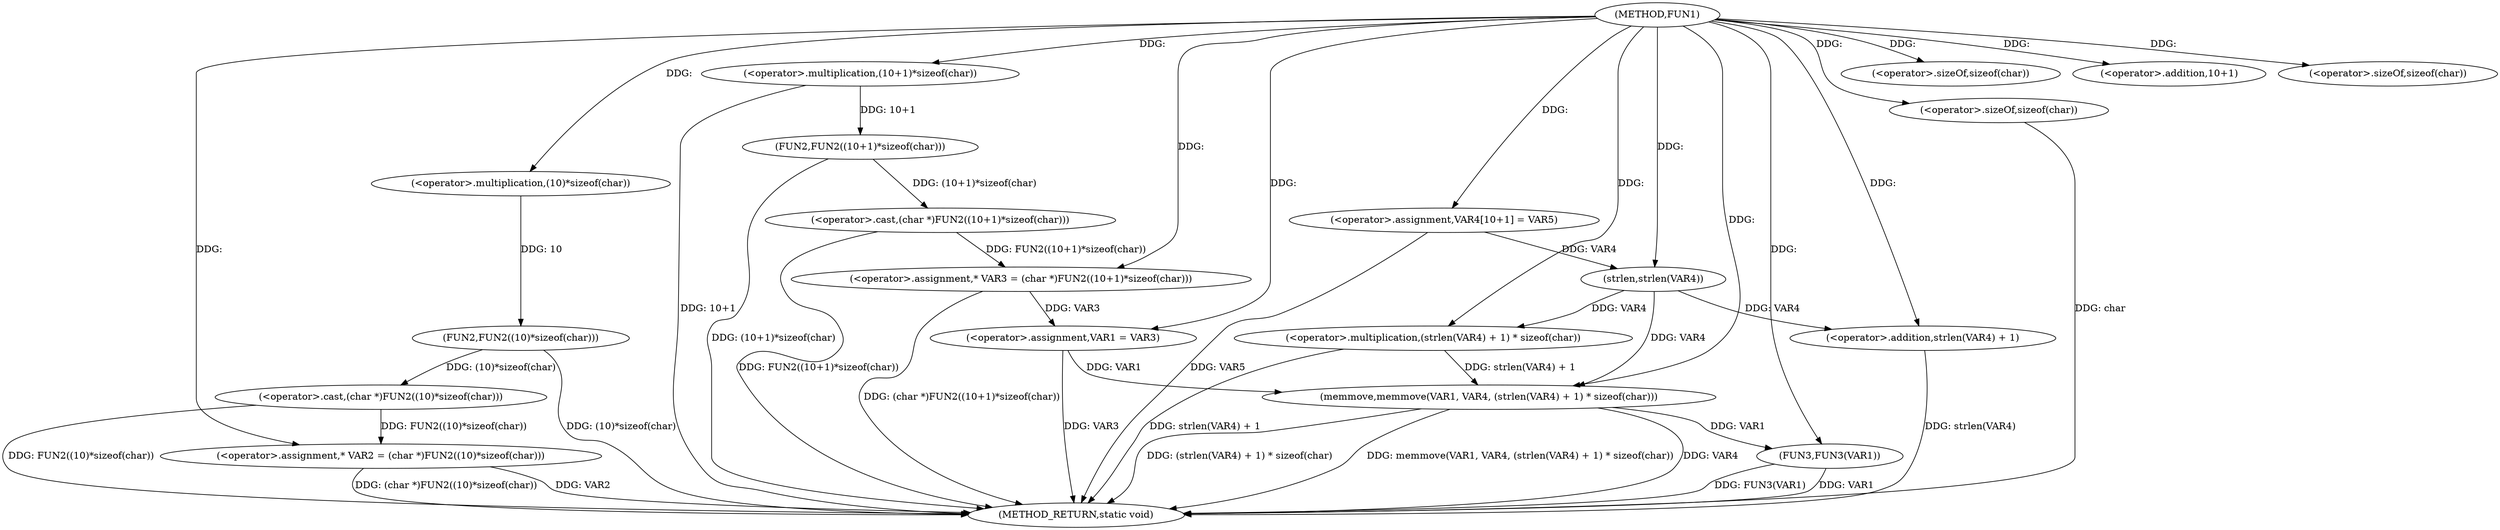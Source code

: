 digraph FUN1 {  
"1000100" [label = "(METHOD,FUN1)" ]
"1000145" [label = "(METHOD_RETURN,static void)" ]
"1000104" [label = "(<operator>.assignment,* VAR2 = (char *)FUN2((10)*sizeof(char)))" ]
"1000106" [label = "(<operator>.cast,(char *)FUN2((10)*sizeof(char)))" ]
"1000108" [label = "(FUN2,FUN2((10)*sizeof(char)))" ]
"1000109" [label = "(<operator>.multiplication,(10)*sizeof(char))" ]
"1000111" [label = "(<operator>.sizeOf,sizeof(char))" ]
"1000114" [label = "(<operator>.assignment,* VAR3 = (char *)FUN2((10+1)*sizeof(char)))" ]
"1000116" [label = "(<operator>.cast,(char *)FUN2((10+1)*sizeof(char)))" ]
"1000118" [label = "(FUN2,FUN2((10+1)*sizeof(char)))" ]
"1000119" [label = "(<operator>.multiplication,(10+1)*sizeof(char))" ]
"1000120" [label = "(<operator>.addition,10+1)" ]
"1000123" [label = "(<operator>.sizeOf,sizeof(char))" ]
"1000125" [label = "(<operator>.assignment,VAR1 = VAR3)" ]
"1000130" [label = "(<operator>.assignment,VAR4[10+1] = VAR5)" ]
"1000133" [label = "(memmove,memmove(VAR1, VAR4, (strlen(VAR4) + 1) * sizeof(char)))" ]
"1000136" [label = "(<operator>.multiplication,(strlen(VAR4) + 1) * sizeof(char))" ]
"1000137" [label = "(<operator>.addition,strlen(VAR4) + 1)" ]
"1000138" [label = "(strlen,strlen(VAR4))" ]
"1000141" [label = "(<operator>.sizeOf,sizeof(char))" ]
"1000143" [label = "(FUN3,FUN3(VAR1))" ]
  "1000141" -> "1000145"  [ label = "DDG: char"] 
  "1000106" -> "1000145"  [ label = "DDG: FUN2((10)*sizeof(char))"] 
  "1000104" -> "1000145"  [ label = "DDG: VAR2"] 
  "1000143" -> "1000145"  [ label = "DDG: VAR1"] 
  "1000125" -> "1000145"  [ label = "DDG: VAR3"] 
  "1000116" -> "1000145"  [ label = "DDG: FUN2((10+1)*sizeof(char))"] 
  "1000133" -> "1000145"  [ label = "DDG: memmove(VAR1, VAR4, (strlen(VAR4) + 1) * sizeof(char))"] 
  "1000137" -> "1000145"  [ label = "DDG: strlen(VAR4)"] 
  "1000118" -> "1000145"  [ label = "DDG: (10+1)*sizeof(char)"] 
  "1000114" -> "1000145"  [ label = "DDG: (char *)FUN2((10+1)*sizeof(char))"] 
  "1000130" -> "1000145"  [ label = "DDG: VAR5"] 
  "1000133" -> "1000145"  [ label = "DDG: VAR4"] 
  "1000119" -> "1000145"  [ label = "DDG: 10+1"] 
  "1000143" -> "1000145"  [ label = "DDG: FUN3(VAR1)"] 
  "1000133" -> "1000145"  [ label = "DDG: (strlen(VAR4) + 1) * sizeof(char)"] 
  "1000136" -> "1000145"  [ label = "DDG: strlen(VAR4) + 1"] 
  "1000104" -> "1000145"  [ label = "DDG: (char *)FUN2((10)*sizeof(char))"] 
  "1000108" -> "1000145"  [ label = "DDG: (10)*sizeof(char)"] 
  "1000106" -> "1000104"  [ label = "DDG: FUN2((10)*sizeof(char))"] 
  "1000100" -> "1000104"  [ label = "DDG: "] 
  "1000108" -> "1000106"  [ label = "DDG: (10)*sizeof(char)"] 
  "1000109" -> "1000108"  [ label = "DDG: 10"] 
  "1000100" -> "1000109"  [ label = "DDG: "] 
  "1000100" -> "1000111"  [ label = "DDG: "] 
  "1000116" -> "1000114"  [ label = "DDG: FUN2((10+1)*sizeof(char))"] 
  "1000100" -> "1000114"  [ label = "DDG: "] 
  "1000118" -> "1000116"  [ label = "DDG: (10+1)*sizeof(char)"] 
  "1000119" -> "1000118"  [ label = "DDG: 10+1"] 
  "1000100" -> "1000119"  [ label = "DDG: "] 
  "1000100" -> "1000120"  [ label = "DDG: "] 
  "1000100" -> "1000123"  [ label = "DDG: "] 
  "1000114" -> "1000125"  [ label = "DDG: VAR3"] 
  "1000100" -> "1000125"  [ label = "DDG: "] 
  "1000100" -> "1000130"  [ label = "DDG: "] 
  "1000125" -> "1000133"  [ label = "DDG: VAR1"] 
  "1000100" -> "1000133"  [ label = "DDG: "] 
  "1000138" -> "1000133"  [ label = "DDG: VAR4"] 
  "1000136" -> "1000133"  [ label = "DDG: strlen(VAR4) + 1"] 
  "1000138" -> "1000136"  [ label = "DDG: VAR4"] 
  "1000100" -> "1000136"  [ label = "DDG: "] 
  "1000138" -> "1000137"  [ label = "DDG: VAR4"] 
  "1000130" -> "1000138"  [ label = "DDG: VAR4"] 
  "1000100" -> "1000138"  [ label = "DDG: "] 
  "1000100" -> "1000137"  [ label = "DDG: "] 
  "1000100" -> "1000141"  [ label = "DDG: "] 
  "1000133" -> "1000143"  [ label = "DDG: VAR1"] 
  "1000100" -> "1000143"  [ label = "DDG: "] 
}

